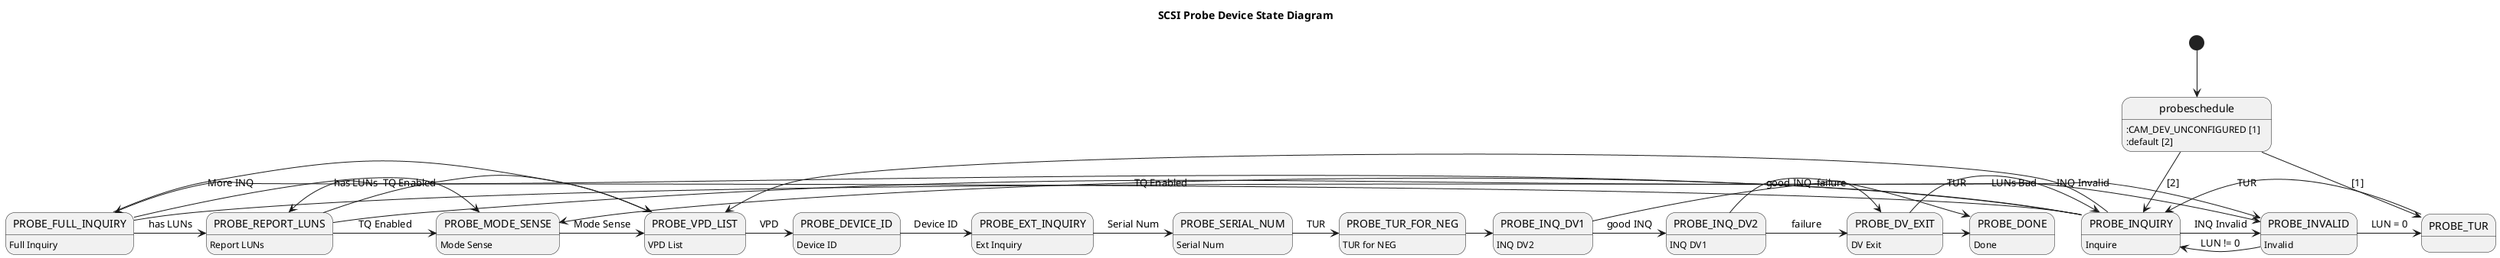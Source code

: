 @startuml

Title SCSI Probe Device State Diagram

[*] --> probeschedule
probeschedule: :CAM_DEV_UNCONFIGURED [1]
probeschedule: :default [2]

probeschedule --> PROBE_TUR : [1]
probeschedule --> PROBE_INQUIRY : [2]

PROBE_INQUIRY : Inquire
PROBE_FULL_INQUIRY : Full Inquiry
PROBE_REPORT_LUNS : Report LUNs
PROBE_MODE_SENSE : Mode Sense
PROBE_VPD_LIST : VPD List
PROBE_DEVICE_ID : Device ID
PROBE_EXT_INQUIRY : Ext Inquiry
PROBE_TUR_FOR_NEG : TUR for NEG
PROBE_SERIAL_NUM : Serial Num
PROBE_INQ_DV2 : INQ DV1
PROBE_INQ_DV1 : INQ DV2
PROBE_DV_EXIT : DV Exit
PROBE_DONE : Done
PROBE_INVALID : Invalid

PROBE_TUR -> PROBE_INQUIRY : TUR
PROBE_INQUIRY -> PROBE_FULL_INQUIRY : More INQ
PROBE_INQUIRY -> PROBE_REPORT_LUNS : has LUNs
PROBE_INQUIRY -> PROBE_MODE_SENSE : TQ Enabled
PROBE_INQUIRY -> PROBE_VPD_LIST
PROBE_INQUIRY -> PROBE_INVALID : INQ Invalid
PROBE_FULL_INQUIRY -> PROBE_REPORT_LUNS : has LUNs
PROBE_FULL_INQUIRY -> PROBE_MODE_SENSE : TQ Enabled
PROBE_FULL_INQUIRY -> PROBE_VPD_LIST
PROBE_FULL_INQUIRY -> PROBE_INVALID : INQ Invalid
PROBE_REPORT_LUNS -> PROBE_MODE_SENSE : TQ Enabled
PROBE_REPORT_LUNS -> PROBE_VPD_LIST
PROBE_REPORT_LUNS -> PROBE_INVALID : LUNs Bad
PROBE_MODE_SENSE -> PROBE_VPD_LIST : Mode Sense
PROBE_VPD_LIST -> PROBE_DEVICE_ID : VPD
PROBE_DEVICE_ID -> PROBE_EXT_INQUIRY : Device ID
PROBE_EXT_INQUIRY -> PROBE_SERIAL_NUM : Serial Num
PROBE_SERIAL_NUM -> PROBE_TUR_FOR_NEG : TUR
PROBE_TUR_FOR_NEG -> PROBE_INQ_DV1
PROBE_INQ_DV1 -> PROBE_INQ_DV2 : good INQ
PROBE_INQ_DV1 -> PROBE_DV_EXIT : failure
PROBE_INQ_DV2 -> PROBE_DV_EXIT : failure
PROBE_INQ_DV2 -> PROBE_DONE : good INQ
PROBE_DV_EXIT -> PROBE_INQUIRY : TUR
PROBE_DV_EXIT -> PROBE_DONE
PROBE_INVALID -> PROBE_TUR : LUN = 0
PROBE_INVALID -> PROBE_INQUIRY : LUN != 0
@enduml
